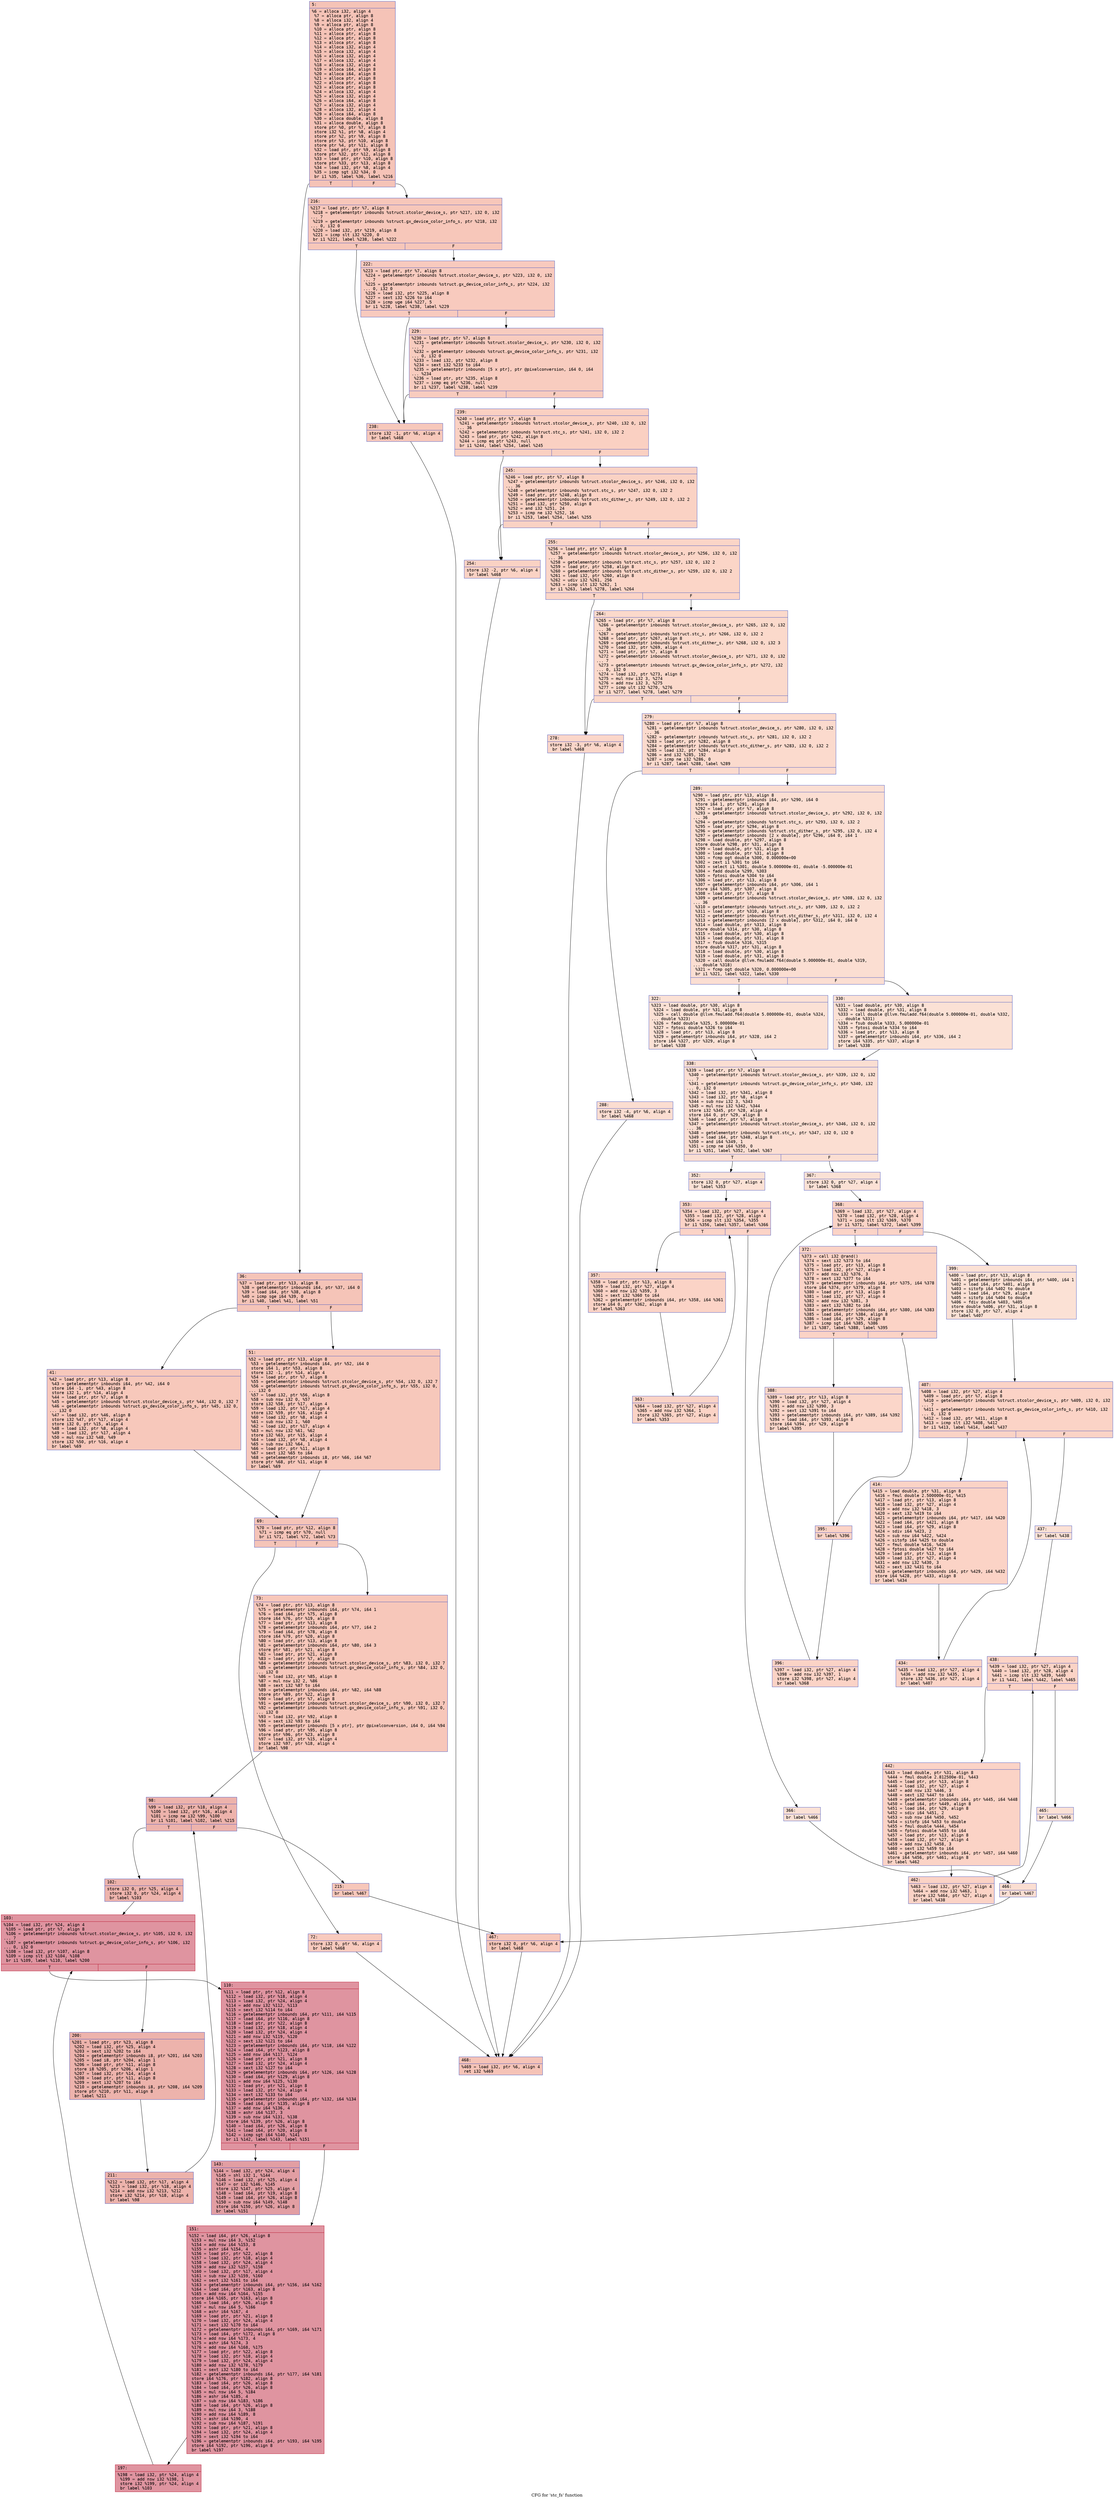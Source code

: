 digraph "CFG for 'stc_fs' function" {
	label="CFG for 'stc_fs' function";

	Node0x600000639e50 [shape=record,color="#3d50c3ff", style=filled, fillcolor="#e8765c70" fontname="Courier",label="{5:\l|  %6 = alloca i32, align 4\l  %7 = alloca ptr, align 8\l  %8 = alloca i32, align 4\l  %9 = alloca ptr, align 8\l  %10 = alloca ptr, align 8\l  %11 = alloca ptr, align 8\l  %12 = alloca ptr, align 8\l  %13 = alloca ptr, align 8\l  %14 = alloca i32, align 4\l  %15 = alloca i32, align 4\l  %16 = alloca i32, align 4\l  %17 = alloca i32, align 4\l  %18 = alloca i32, align 4\l  %19 = alloca i64, align 8\l  %20 = alloca i64, align 8\l  %21 = alloca ptr, align 8\l  %22 = alloca ptr, align 8\l  %23 = alloca ptr, align 8\l  %24 = alloca i32, align 4\l  %25 = alloca i32, align 4\l  %26 = alloca i64, align 8\l  %27 = alloca i32, align 4\l  %28 = alloca i32, align 4\l  %29 = alloca i64, align 8\l  %30 = alloca double, align 8\l  %31 = alloca double, align 8\l  store ptr %0, ptr %7, align 8\l  store i32 %1, ptr %8, align 4\l  store ptr %2, ptr %9, align 8\l  store ptr %3, ptr %10, align 8\l  store ptr %4, ptr %11, align 8\l  %32 = load ptr, ptr %9, align 8\l  store ptr %32, ptr %12, align 8\l  %33 = load ptr, ptr %10, align 8\l  store ptr %33, ptr %13, align 8\l  %34 = load i32, ptr %8, align 4\l  %35 = icmp sgt i32 %34, 0\l  br i1 %35, label %36, label %216\l|{<s0>T|<s1>F}}"];
	Node0x600000639e50:s0 -> Node0x600000639ef0[tooltip="5 -> 36\nProbability 62.50%" ];
	Node0x600000639e50:s1 -> Node0x60000063a3f0[tooltip="5 -> 216\nProbability 37.50%" ];
	Node0x600000639ef0 [shape=record,color="#3d50c3ff", style=filled, fillcolor="#e97a5f70" fontname="Courier",label="{36:\l|  %37 = load ptr, ptr %13, align 8\l  %38 = getelementptr inbounds i64, ptr %37, i64 0\l  %39 = load i64, ptr %38, align 8\l  %40 = icmp sge i64 %39, 0\l  br i1 %40, label %41, label %51\l|{<s0>T|<s1>F}}"];
	Node0x600000639ef0:s0 -> Node0x600000639f40[tooltip="36 -> 41\nProbability 50.00%" ];
	Node0x600000639ef0:s1 -> Node0x600000639f90[tooltip="36 -> 51\nProbability 50.00%" ];
	Node0x600000639f40 [shape=record,color="#3d50c3ff", style=filled, fillcolor="#ed836670" fontname="Courier",label="{41:\l|  %42 = load ptr, ptr %13, align 8\l  %43 = getelementptr inbounds i64, ptr %42, i64 0\l  store i64 -1, ptr %43, align 8\l  store i32 1, ptr %14, align 4\l  %44 = load ptr, ptr %7, align 8\l  %45 = getelementptr inbounds %struct.stcolor_device_s, ptr %44, i32 0, i32 7\l  %46 = getelementptr inbounds %struct.gx_device_color_info_s, ptr %45, i32 0,\l... i32 0\l  %47 = load i32, ptr %46, align 8\l  store i32 %47, ptr %17, align 4\l  store i32 0, ptr %15, align 4\l  %48 = load i32, ptr %8, align 4\l  %49 = load i32, ptr %17, align 4\l  %50 = mul nsw i32 %48, %49\l  store i32 %50, ptr %16, align 4\l  br label %69\l}"];
	Node0x600000639f40 -> Node0x600000639fe0[tooltip="41 -> 69\nProbability 100.00%" ];
	Node0x600000639f90 [shape=record,color="#3d50c3ff", style=filled, fillcolor="#ed836670" fontname="Courier",label="{51:\l|  %52 = load ptr, ptr %13, align 8\l  %53 = getelementptr inbounds i64, ptr %52, i64 0\l  store i64 1, ptr %53, align 8\l  store i32 -1, ptr %14, align 4\l  %54 = load ptr, ptr %7, align 8\l  %55 = getelementptr inbounds %struct.stcolor_device_s, ptr %54, i32 0, i32 7\l  %56 = getelementptr inbounds %struct.gx_device_color_info_s, ptr %55, i32 0,\l... i32 0\l  %57 = load i32, ptr %56, align 8\l  %58 = sub nsw i32 0, %57\l  store i32 %58, ptr %17, align 4\l  %59 = load i32, ptr %17, align 4\l  store i32 %59, ptr %16, align 4\l  %60 = load i32, ptr %8, align 4\l  %61 = sub nsw i32 1, %60\l  %62 = load i32, ptr %17, align 4\l  %63 = mul nsw i32 %61, %62\l  store i32 %63, ptr %15, align 4\l  %64 = load i32, ptr %8, align 4\l  %65 = sub nsw i32 %64, 1\l  %66 = load ptr, ptr %11, align 8\l  %67 = sext i32 %65 to i64\l  %68 = getelementptr inbounds i8, ptr %66, i64 %67\l  store ptr %68, ptr %11, align 8\l  br label %69\l}"];
	Node0x600000639f90 -> Node0x600000639fe0[tooltip="51 -> 69\nProbability 100.00%" ];
	Node0x600000639fe0 [shape=record,color="#3d50c3ff", style=filled, fillcolor="#e97a5f70" fontname="Courier",label="{69:\l|  %70 = load ptr, ptr %12, align 8\l  %71 = icmp eq ptr %70, null\l  br i1 %71, label %72, label %73\l|{<s0>T|<s1>F}}"];
	Node0x600000639fe0:s0 -> Node0x60000063a030[tooltip="69 -> 72\nProbability 37.50%" ];
	Node0x600000639fe0:s1 -> Node0x60000063a080[tooltip="69 -> 73\nProbability 62.50%" ];
	Node0x60000063a030 [shape=record,color="#3d50c3ff", style=filled, fillcolor="#ef886b70" fontname="Courier",label="{72:\l|  store i32 0, ptr %6, align 4\l  br label %468\l}"];
	Node0x60000063a030 -> Node0x60000063afd0[tooltip="72 -> 468\nProbability 100.00%" ];
	Node0x60000063a080 [shape=record,color="#3d50c3ff", style=filled, fillcolor="#ec7f6370" fontname="Courier",label="{73:\l|  %74 = load ptr, ptr %13, align 8\l  %75 = getelementptr inbounds i64, ptr %74, i64 1\l  %76 = load i64, ptr %75, align 8\l  store i64 %76, ptr %19, align 8\l  %77 = load ptr, ptr %13, align 8\l  %78 = getelementptr inbounds i64, ptr %77, i64 2\l  %79 = load i64, ptr %78, align 8\l  store i64 %79, ptr %20, align 8\l  %80 = load ptr, ptr %13, align 8\l  %81 = getelementptr inbounds i64, ptr %80, i64 3\l  store ptr %81, ptr %21, align 8\l  %82 = load ptr, ptr %21, align 8\l  %83 = load ptr, ptr %7, align 8\l  %84 = getelementptr inbounds %struct.stcolor_device_s, ptr %83, i32 0, i32 7\l  %85 = getelementptr inbounds %struct.gx_device_color_info_s, ptr %84, i32 0,\l... i32 0\l  %86 = load i32, ptr %85, align 8\l  %87 = mul nsw i32 2, %86\l  %88 = sext i32 %87 to i64\l  %89 = getelementptr inbounds i64, ptr %82, i64 %88\l  store ptr %89, ptr %22, align 8\l  %90 = load ptr, ptr %7, align 8\l  %91 = getelementptr inbounds %struct.stcolor_device_s, ptr %90, i32 0, i32 7\l  %92 = getelementptr inbounds %struct.gx_device_color_info_s, ptr %91, i32 0,\l... i32 0\l  %93 = load i32, ptr %92, align 8\l  %94 = sext i32 %93 to i64\l  %95 = getelementptr inbounds [5 x ptr], ptr @pixelconversion, i64 0, i64 %94\l  %96 = load ptr, ptr %95, align 8\l  store ptr %96, ptr %23, align 8\l  %97 = load i32, ptr %15, align 4\l  store i32 %97, ptr %18, align 4\l  br label %98\l}"];
	Node0x60000063a080 -> Node0x60000063a0d0[tooltip="73 -> 98\nProbability 100.00%" ];
	Node0x60000063a0d0 [shape=record,color="#3d50c3ff", style=filled, fillcolor="#d6524470" fontname="Courier",label="{98:\l|  %99 = load i32, ptr %18, align 4\l  %100 = load i32, ptr %16, align 4\l  %101 = icmp ne i32 %99, %100\l  br i1 %101, label %102, label %215\l|{<s0>T|<s1>F}}"];
	Node0x60000063a0d0:s0 -> Node0x60000063a120[tooltip="98 -> 102\nProbability 96.88%" ];
	Node0x60000063a0d0:s1 -> Node0x60000063a3a0[tooltip="98 -> 215\nProbability 3.12%" ];
	Node0x60000063a120 [shape=record,color="#3d50c3ff", style=filled, fillcolor="#d6524470" fontname="Courier",label="{102:\l|  store i32 0, ptr %25, align 4\l  store i32 0, ptr %24, align 4\l  br label %103\l}"];
	Node0x60000063a120 -> Node0x60000063a170[tooltip="102 -> 103\nProbability 100.00%" ];
	Node0x60000063a170 [shape=record,color="#b70d28ff", style=filled, fillcolor="#b70d2870" fontname="Courier",label="{103:\l|  %104 = load i32, ptr %24, align 4\l  %105 = load ptr, ptr %7, align 8\l  %106 = getelementptr inbounds %struct.stcolor_device_s, ptr %105, i32 0, i32\l... 7\l  %107 = getelementptr inbounds %struct.gx_device_color_info_s, ptr %106, i32\l... 0, i32 0\l  %108 = load i32, ptr %107, align 8\l  %109 = icmp slt i32 %104, %108\l  br i1 %109, label %110, label %200\l|{<s0>T|<s1>F}}"];
	Node0x60000063a170:s0 -> Node0x60000063a1c0[tooltip="103 -> 110\nProbability 96.88%" ];
	Node0x60000063a170:s1 -> Node0x60000063a300[tooltip="103 -> 200\nProbability 3.12%" ];
	Node0x60000063a1c0 [shape=record,color="#b70d28ff", style=filled, fillcolor="#b70d2870" fontname="Courier",label="{110:\l|  %111 = load ptr, ptr %12, align 8\l  %112 = load i32, ptr %18, align 4\l  %113 = load i32, ptr %24, align 4\l  %114 = add nsw i32 %112, %113\l  %115 = sext i32 %114 to i64\l  %116 = getelementptr inbounds i64, ptr %111, i64 %115\l  %117 = load i64, ptr %116, align 8\l  %118 = load ptr, ptr %22, align 8\l  %119 = load i32, ptr %18, align 4\l  %120 = load i32, ptr %24, align 4\l  %121 = add nsw i32 %119, %120\l  %122 = sext i32 %121 to i64\l  %123 = getelementptr inbounds i64, ptr %118, i64 %122\l  %124 = load i64, ptr %123, align 8\l  %125 = add nsw i64 %117, %124\l  %126 = load ptr, ptr %21, align 8\l  %127 = load i32, ptr %24, align 4\l  %128 = sext i32 %127 to i64\l  %129 = getelementptr inbounds i64, ptr %126, i64 %128\l  %130 = load i64, ptr %129, align 8\l  %131 = add nsw i64 %125, %130\l  %132 = load ptr, ptr %21, align 8\l  %133 = load i32, ptr %24, align 4\l  %134 = sext i32 %133 to i64\l  %135 = getelementptr inbounds i64, ptr %132, i64 %134\l  %136 = load i64, ptr %135, align 8\l  %137 = add nsw i64 %136, 4\l  %138 = ashr i64 %137, 3\l  %139 = sub nsw i64 %131, %138\l  store i64 %139, ptr %26, align 8\l  %140 = load i64, ptr %26, align 8\l  %141 = load i64, ptr %20, align 8\l  %142 = icmp sgt i64 %140, %141\l  br i1 %142, label %143, label %151\l|{<s0>T|<s1>F}}"];
	Node0x60000063a1c0:s0 -> Node0x60000063a210[tooltip="110 -> 143\nProbability 50.00%" ];
	Node0x60000063a1c0:s1 -> Node0x60000063a260[tooltip="110 -> 151\nProbability 50.00%" ];
	Node0x60000063a210 [shape=record,color="#3d50c3ff", style=filled, fillcolor="#be242e70" fontname="Courier",label="{143:\l|  %144 = load i32, ptr %24, align 4\l  %145 = shl i32 1, %144\l  %146 = load i32, ptr %25, align 4\l  %147 = or i32 %146, %145\l  store i32 %147, ptr %25, align 4\l  %148 = load i64, ptr %19, align 8\l  %149 = load i64, ptr %26, align 8\l  %150 = sub nsw i64 %149, %148\l  store i64 %150, ptr %26, align 8\l  br label %151\l}"];
	Node0x60000063a210 -> Node0x60000063a260[tooltip="143 -> 151\nProbability 100.00%" ];
	Node0x60000063a260 [shape=record,color="#b70d28ff", style=filled, fillcolor="#b70d2870" fontname="Courier",label="{151:\l|  %152 = load i64, ptr %26, align 8\l  %153 = mul nsw i64 3, %152\l  %154 = add nsw i64 %153, 8\l  %155 = ashr i64 %154, 4\l  %156 = load ptr, ptr %22, align 8\l  %157 = load i32, ptr %18, align 4\l  %158 = load i32, ptr %24, align 4\l  %159 = add nsw i32 %157, %158\l  %160 = load i32, ptr %17, align 4\l  %161 = sub nsw i32 %159, %160\l  %162 = sext i32 %161 to i64\l  %163 = getelementptr inbounds i64, ptr %156, i64 %162\l  %164 = load i64, ptr %163, align 8\l  %165 = add nsw i64 %164, %155\l  store i64 %165, ptr %163, align 8\l  %166 = load i64, ptr %26, align 8\l  %167 = mul nsw i64 5, %166\l  %168 = ashr i64 %167, 4\l  %169 = load ptr, ptr %21, align 8\l  %170 = load i32, ptr %24, align 4\l  %171 = sext i32 %170 to i64\l  %172 = getelementptr inbounds i64, ptr %169, i64 %171\l  %173 = load i64, ptr %172, align 8\l  %174 = add nsw i64 %173, 4\l  %175 = ashr i64 %174, 3\l  %176 = add nsw i64 %168, %175\l  %177 = load ptr, ptr %22, align 8\l  %178 = load i32, ptr %18, align 4\l  %179 = load i32, ptr %24, align 4\l  %180 = add nsw i32 %178, %179\l  %181 = sext i32 %180 to i64\l  %182 = getelementptr inbounds i64, ptr %177, i64 %181\l  store i64 %176, ptr %182, align 8\l  %183 = load i64, ptr %26, align 8\l  %184 = load i64, ptr %26, align 8\l  %185 = mul nsw i64 5, %184\l  %186 = ashr i64 %185, 4\l  %187 = sub nsw i64 %183, %186\l  %188 = load i64, ptr %26, align 8\l  %189 = mul nsw i64 3, %188\l  %190 = add nsw i64 %189, 8\l  %191 = ashr i64 %190, 4\l  %192 = sub nsw i64 %187, %191\l  %193 = load ptr, ptr %21, align 8\l  %194 = load i32, ptr %24, align 4\l  %195 = sext i32 %194 to i64\l  %196 = getelementptr inbounds i64, ptr %193, i64 %195\l  store i64 %192, ptr %196, align 8\l  br label %197\l}"];
	Node0x60000063a260 -> Node0x60000063a2b0[tooltip="151 -> 197\nProbability 100.00%" ];
	Node0x60000063a2b0 [shape=record,color="#b70d28ff", style=filled, fillcolor="#b70d2870" fontname="Courier",label="{197:\l|  %198 = load i32, ptr %24, align 4\l  %199 = add nsw i32 %198, 1\l  store i32 %199, ptr %24, align 4\l  br label %103\l}"];
	Node0x60000063a2b0 -> Node0x60000063a170[tooltip="197 -> 103\nProbability 100.00%" ];
	Node0x60000063a300 [shape=record,color="#3d50c3ff", style=filled, fillcolor="#d6524470" fontname="Courier",label="{200:\l|  %201 = load ptr, ptr %23, align 8\l  %202 = load i32, ptr %25, align 4\l  %203 = sext i32 %202 to i64\l  %204 = getelementptr inbounds i8, ptr %201, i64 %203\l  %205 = load i8, ptr %204, align 1\l  %206 = load ptr, ptr %11, align 8\l  store i8 %205, ptr %206, align 1\l  %207 = load i32, ptr %14, align 4\l  %208 = load ptr, ptr %11, align 8\l  %209 = sext i32 %207 to i64\l  %210 = getelementptr inbounds i8, ptr %208, i64 %209\l  store ptr %210, ptr %11, align 8\l  br label %211\l}"];
	Node0x60000063a300 -> Node0x60000063a350[tooltip="200 -> 211\nProbability 100.00%" ];
	Node0x60000063a350 [shape=record,color="#3d50c3ff", style=filled, fillcolor="#d6524470" fontname="Courier",label="{211:\l|  %212 = load i32, ptr %17, align 4\l  %213 = load i32, ptr %18, align 4\l  %214 = add nsw i32 %213, %212\l  store i32 %214, ptr %18, align 4\l  br label %98\l}"];
	Node0x60000063a350 -> Node0x60000063a0d0[tooltip="211 -> 98\nProbability 100.00%" ];
	Node0x60000063a3a0 [shape=record,color="#3d50c3ff", style=filled, fillcolor="#ec7f6370" fontname="Courier",label="{215:\l|  br label %467\l}"];
	Node0x60000063a3a0 -> Node0x60000063af80[tooltip="215 -> 467\nProbability 100.00%" ];
	Node0x60000063a3f0 [shape=record,color="#3d50c3ff", style=filled, fillcolor="#ec7f6370" fontname="Courier",label="{216:\l|  %217 = load ptr, ptr %7, align 8\l  %218 = getelementptr inbounds %struct.stcolor_device_s, ptr %217, i32 0, i32\l... 7\l  %219 = getelementptr inbounds %struct.gx_device_color_info_s, ptr %218, i32\l... 0, i32 0\l  %220 = load i32, ptr %219, align 8\l  %221 = icmp slt i32 %220, 0\l  br i1 %221, label %238, label %222\l|{<s0>T|<s1>F}}"];
	Node0x60000063a3f0:s0 -> Node0x60000063a4e0[tooltip="216 -> 238\nProbability 37.50%" ];
	Node0x60000063a3f0:s1 -> Node0x60000063a440[tooltip="216 -> 222\nProbability 62.50%" ];
	Node0x60000063a440 [shape=record,color="#3d50c3ff", style=filled, fillcolor="#ef886b70" fontname="Courier",label="{222:\l|  %223 = load ptr, ptr %7, align 8\l  %224 = getelementptr inbounds %struct.stcolor_device_s, ptr %223, i32 0, i32\l... 7\l  %225 = getelementptr inbounds %struct.gx_device_color_info_s, ptr %224, i32\l... 0, i32 0\l  %226 = load i32, ptr %225, align 8\l  %227 = sext i32 %226 to i64\l  %228 = icmp uge i64 %227, 5\l  br i1 %228, label %238, label %229\l|{<s0>T|<s1>F}}"];
	Node0x60000063a440:s0 -> Node0x60000063a4e0[tooltip="222 -> 238\nProbability 50.00%" ];
	Node0x60000063a440:s1 -> Node0x60000063a490[tooltip="222 -> 229\nProbability 50.00%" ];
	Node0x60000063a490 [shape=record,color="#3d50c3ff", style=filled, fillcolor="#f08b6e70" fontname="Courier",label="{229:\l|  %230 = load ptr, ptr %7, align 8\l  %231 = getelementptr inbounds %struct.stcolor_device_s, ptr %230, i32 0, i32\l... 7\l  %232 = getelementptr inbounds %struct.gx_device_color_info_s, ptr %231, i32\l... 0, i32 0\l  %233 = load i32, ptr %232, align 8\l  %234 = sext i32 %233 to i64\l  %235 = getelementptr inbounds [5 x ptr], ptr @pixelconversion, i64 0, i64\l... %234\l  %236 = load ptr, ptr %235, align 8\l  %237 = icmp eq ptr %236, null\l  br i1 %237, label %238, label %239\l|{<s0>T|<s1>F}}"];
	Node0x60000063a490:s0 -> Node0x60000063a4e0[tooltip="229 -> 238\nProbability 37.50%" ];
	Node0x60000063a490:s1 -> Node0x60000063a530[tooltip="229 -> 239\nProbability 62.50%" ];
	Node0x60000063a4e0 [shape=record,color="#3d50c3ff", style=filled, fillcolor="#ed836670" fontname="Courier",label="{238:\l|  store i32 -1, ptr %6, align 4\l  br label %468\l}"];
	Node0x60000063a4e0 -> Node0x60000063afd0[tooltip="238 -> 468\nProbability 100.00%" ];
	Node0x60000063a530 [shape=record,color="#3d50c3ff", style=filled, fillcolor="#f3947570" fontname="Courier",label="{239:\l|  %240 = load ptr, ptr %7, align 8\l  %241 = getelementptr inbounds %struct.stcolor_device_s, ptr %240, i32 0, i32\l... 36\l  %242 = getelementptr inbounds %struct.stc_s, ptr %241, i32 0, i32 2\l  %243 = load ptr, ptr %242, align 8\l  %244 = icmp eq ptr %243, null\l  br i1 %244, label %254, label %245\l|{<s0>T|<s1>F}}"];
	Node0x60000063a530:s0 -> Node0x60000063a5d0[tooltip="239 -> 254\nProbability 37.50%" ];
	Node0x60000063a530:s1 -> Node0x60000063a580[tooltip="239 -> 245\nProbability 62.50%" ];
	Node0x60000063a580 [shape=record,color="#3d50c3ff", style=filled, fillcolor="#f4987a70" fontname="Courier",label="{245:\l|  %246 = load ptr, ptr %7, align 8\l  %247 = getelementptr inbounds %struct.stcolor_device_s, ptr %246, i32 0, i32\l... 36\l  %248 = getelementptr inbounds %struct.stc_s, ptr %247, i32 0, i32 2\l  %249 = load ptr, ptr %248, align 8\l  %250 = getelementptr inbounds %struct.stc_dither_s, ptr %249, i32 0, i32 2\l  %251 = load i32, ptr %250, align 8\l  %252 = and i32 %251, 24\l  %253 = icmp ne i32 %252, 16\l  br i1 %253, label %254, label %255\l|{<s0>T|<s1>F}}"];
	Node0x60000063a580:s0 -> Node0x60000063a5d0[tooltip="245 -> 254\nProbability 50.00%" ];
	Node0x60000063a580:s1 -> Node0x60000063a620[tooltip="245 -> 255\nProbability 50.00%" ];
	Node0x60000063a5d0 [shape=record,color="#3d50c3ff", style=filled, fillcolor="#f4987a70" fontname="Courier",label="{254:\l|  store i32 -2, ptr %6, align 4\l  br label %468\l}"];
	Node0x60000063a5d0 -> Node0x60000063afd0[tooltip="254 -> 468\nProbability 100.00%" ];
	Node0x60000063a620 [shape=record,color="#3d50c3ff", style=filled, fillcolor="#f5a08170" fontname="Courier",label="{255:\l|  %256 = load ptr, ptr %7, align 8\l  %257 = getelementptr inbounds %struct.stcolor_device_s, ptr %256, i32 0, i32\l... 36\l  %258 = getelementptr inbounds %struct.stc_s, ptr %257, i32 0, i32 2\l  %259 = load ptr, ptr %258, align 8\l  %260 = getelementptr inbounds %struct.stc_dither_s, ptr %259, i32 0, i32 2\l  %261 = load i32, ptr %260, align 8\l  %262 = udiv i32 %261, 256\l  %263 = icmp ult i32 %262, 1\l  br i1 %263, label %278, label %264\l|{<s0>T|<s1>F}}"];
	Node0x60000063a620:s0 -> Node0x60000063a6c0[tooltip="255 -> 278\nProbability 50.00%" ];
	Node0x60000063a620:s1 -> Node0x60000063a670[tooltip="255 -> 264\nProbability 50.00%" ];
	Node0x60000063a670 [shape=record,color="#3d50c3ff", style=filled, fillcolor="#f7a88970" fontname="Courier",label="{264:\l|  %265 = load ptr, ptr %7, align 8\l  %266 = getelementptr inbounds %struct.stcolor_device_s, ptr %265, i32 0, i32\l... 36\l  %267 = getelementptr inbounds %struct.stc_s, ptr %266, i32 0, i32 2\l  %268 = load ptr, ptr %267, align 8\l  %269 = getelementptr inbounds %struct.stc_dither_s, ptr %268, i32 0, i32 3\l  %270 = load i32, ptr %269, align 4\l  %271 = load ptr, ptr %7, align 8\l  %272 = getelementptr inbounds %struct.stcolor_device_s, ptr %271, i32 0, i32\l... 7\l  %273 = getelementptr inbounds %struct.gx_device_color_info_s, ptr %272, i32\l... 0, i32 0\l  %274 = load i32, ptr %273, align 8\l  %275 = mul nsw i32 3, %274\l  %276 = add nsw i32 3, %275\l  %277 = icmp ult i32 %270, %276\l  br i1 %277, label %278, label %279\l|{<s0>T|<s1>F}}"];
	Node0x60000063a670:s0 -> Node0x60000063a6c0[tooltip="264 -> 278\nProbability 50.00%" ];
	Node0x60000063a670:s1 -> Node0x60000063a710[tooltip="264 -> 279\nProbability 50.00%" ];
	Node0x60000063a6c0 [shape=record,color="#3d50c3ff", style=filled, fillcolor="#f6a38570" fontname="Courier",label="{278:\l|  store i32 -3, ptr %6, align 4\l  br label %468\l}"];
	Node0x60000063a6c0 -> Node0x60000063afd0[tooltip="278 -> 468\nProbability 100.00%" ];
	Node0x60000063a710 [shape=record,color="#3d50c3ff", style=filled, fillcolor="#f7ac8e70" fontname="Courier",label="{279:\l|  %280 = load ptr, ptr %7, align 8\l  %281 = getelementptr inbounds %struct.stcolor_device_s, ptr %280, i32 0, i32\l... 36\l  %282 = getelementptr inbounds %struct.stc_s, ptr %281, i32 0, i32 2\l  %283 = load ptr, ptr %282, align 8\l  %284 = getelementptr inbounds %struct.stc_dither_s, ptr %283, i32 0, i32 2\l  %285 = load i32, ptr %284, align 8\l  %286 = and i32 %285, 192\l  %287 = icmp ne i32 %286, 0\l  br i1 %287, label %288, label %289\l|{<s0>T|<s1>F}}"];
	Node0x60000063a710:s0 -> Node0x60000063a760[tooltip="279 -> 288\nProbability 62.50%" ];
	Node0x60000063a710:s1 -> Node0x60000063a7b0[tooltip="279 -> 289\nProbability 37.50%" ];
	Node0x60000063a760 [shape=record,color="#3d50c3ff", style=filled, fillcolor="#f7b39670" fontname="Courier",label="{288:\l|  store i32 -4, ptr %6, align 4\l  br label %468\l}"];
	Node0x60000063a760 -> Node0x60000063afd0[tooltip="288 -> 468\nProbability 100.00%" ];
	Node0x60000063a7b0 [shape=record,color="#3d50c3ff", style=filled, fillcolor="#f7b59970" fontname="Courier",label="{289:\l|  %290 = load ptr, ptr %13, align 8\l  %291 = getelementptr inbounds i64, ptr %290, i64 0\l  store i64 1, ptr %291, align 8\l  %292 = load ptr, ptr %7, align 8\l  %293 = getelementptr inbounds %struct.stcolor_device_s, ptr %292, i32 0, i32\l... 36\l  %294 = getelementptr inbounds %struct.stc_s, ptr %293, i32 0, i32 2\l  %295 = load ptr, ptr %294, align 8\l  %296 = getelementptr inbounds %struct.stc_dither_s, ptr %295, i32 0, i32 4\l  %297 = getelementptr inbounds [2 x double], ptr %296, i64 0, i64 1\l  %298 = load double, ptr %297, align 8\l  store double %298, ptr %31, align 8\l  %299 = load double, ptr %31, align 8\l  %300 = load double, ptr %31, align 8\l  %301 = fcmp ogt double %300, 0.000000e+00\l  %302 = zext i1 %301 to i64\l  %303 = select i1 %301, double 5.000000e-01, double -5.000000e-01\l  %304 = fadd double %299, %303\l  %305 = fptosi double %304 to i64\l  %306 = load ptr, ptr %13, align 8\l  %307 = getelementptr inbounds i64, ptr %306, i64 1\l  store i64 %305, ptr %307, align 8\l  %308 = load ptr, ptr %7, align 8\l  %309 = getelementptr inbounds %struct.stcolor_device_s, ptr %308, i32 0, i32\l... 36\l  %310 = getelementptr inbounds %struct.stc_s, ptr %309, i32 0, i32 2\l  %311 = load ptr, ptr %310, align 8\l  %312 = getelementptr inbounds %struct.stc_dither_s, ptr %311, i32 0, i32 4\l  %313 = getelementptr inbounds [2 x double], ptr %312, i64 0, i64 0\l  %314 = load double, ptr %313, align 8\l  store double %314, ptr %30, align 8\l  %315 = load double, ptr %30, align 8\l  %316 = load double, ptr %31, align 8\l  %317 = fsub double %316, %315\l  store double %317, ptr %31, align 8\l  %318 = load double, ptr %30, align 8\l  %319 = load double, ptr %31, align 8\l  %320 = call double @llvm.fmuladd.f64(double 5.000000e-01, double %319,\l... double %318)\l  %321 = fcmp ogt double %320, 0.000000e+00\l  br i1 %321, label %322, label %330\l|{<s0>T|<s1>F}}"];
	Node0x60000063a7b0:s0 -> Node0x60000063a800[tooltip="289 -> 322\nProbability 50.00%" ];
	Node0x60000063a7b0:s1 -> Node0x60000063a850[tooltip="289 -> 330\nProbability 50.00%" ];
	Node0x60000063a800 [shape=record,color="#3d50c3ff", style=filled, fillcolor="#f7bca170" fontname="Courier",label="{322:\l|  %323 = load double, ptr %30, align 8\l  %324 = load double, ptr %31, align 8\l  %325 = call double @llvm.fmuladd.f64(double 5.000000e-01, double %324,\l... double %323)\l  %326 = fadd double %325, 5.000000e-01\l  %327 = fptosi double %326 to i64\l  %328 = load ptr, ptr %13, align 8\l  %329 = getelementptr inbounds i64, ptr %328, i64 2\l  store i64 %327, ptr %329, align 8\l  br label %338\l}"];
	Node0x60000063a800 -> Node0x60000063a8a0[tooltip="322 -> 338\nProbability 100.00%" ];
	Node0x60000063a850 [shape=record,color="#3d50c3ff", style=filled, fillcolor="#f7bca170" fontname="Courier",label="{330:\l|  %331 = load double, ptr %30, align 8\l  %332 = load double, ptr %31, align 8\l  %333 = call double @llvm.fmuladd.f64(double 5.000000e-01, double %332,\l... double %331)\l  %334 = fsub double %333, 5.000000e-01\l  %335 = fptosi double %334 to i64\l  %336 = load ptr, ptr %13, align 8\l  %337 = getelementptr inbounds i64, ptr %336, i64 2\l  store i64 %335, ptr %337, align 8\l  br label %338\l}"];
	Node0x60000063a850 -> Node0x60000063a8a0[tooltip="330 -> 338\nProbability 100.00%" ];
	Node0x60000063a8a0 [shape=record,color="#3d50c3ff", style=filled, fillcolor="#f7b59970" fontname="Courier",label="{338:\l|  %339 = load ptr, ptr %7, align 8\l  %340 = getelementptr inbounds %struct.stcolor_device_s, ptr %339, i32 0, i32\l... 7\l  %341 = getelementptr inbounds %struct.gx_device_color_info_s, ptr %340, i32\l... 0, i32 0\l  %342 = load i32, ptr %341, align 8\l  %343 = load i32, ptr %8, align 4\l  %344 = sub nsw i32 3, %343\l  %345 = mul nsw i32 %342, %344\l  store i32 %345, ptr %28, align 4\l  store i64 0, ptr %29, align 8\l  %346 = load ptr, ptr %7, align 8\l  %347 = getelementptr inbounds %struct.stcolor_device_s, ptr %346, i32 0, i32\l... 36\l  %348 = getelementptr inbounds %struct.stc_s, ptr %347, i32 0, i32 0\l  %349 = load i64, ptr %348, align 8\l  %350 = and i64 %349, 1\l  %351 = icmp ne i64 %350, 0\l  br i1 %351, label %352, label %367\l|{<s0>T|<s1>F}}"];
	Node0x60000063a8a0:s0 -> Node0x60000063a8f0[tooltip="338 -> 352\nProbability 50.00%" ];
	Node0x60000063a8a0:s1 -> Node0x60000063aa80[tooltip="338 -> 367\nProbability 50.00%" ];
	Node0x60000063a8f0 [shape=record,color="#3d50c3ff", style=filled, fillcolor="#f7bca170" fontname="Courier",label="{352:\l|  store i32 0, ptr %27, align 4\l  br label %353\l}"];
	Node0x60000063a8f0 -> Node0x60000063a940[tooltip="352 -> 353\nProbability 100.00%" ];
	Node0x60000063a940 [shape=record,color="#3d50c3ff", style=filled, fillcolor="#f59c7d70" fontname="Courier",label="{353:\l|  %354 = load i32, ptr %27, align 4\l  %355 = load i32, ptr %28, align 4\l  %356 = icmp slt i32 %354, %355\l  br i1 %356, label %357, label %366\l|{<s0>T|<s1>F}}"];
	Node0x60000063a940:s0 -> Node0x60000063a990[tooltip="353 -> 357\nProbability 96.88%" ];
	Node0x60000063a940:s1 -> Node0x60000063aa30[tooltip="353 -> 366\nProbability 3.12%" ];
	Node0x60000063a990 [shape=record,color="#3d50c3ff", style=filled, fillcolor="#f59c7d70" fontname="Courier",label="{357:\l|  %358 = load ptr, ptr %13, align 8\l  %359 = load i32, ptr %27, align 4\l  %360 = add nsw i32 %359, 3\l  %361 = sext i32 %360 to i64\l  %362 = getelementptr inbounds i64, ptr %358, i64 %361\l  store i64 0, ptr %362, align 8\l  br label %363\l}"];
	Node0x60000063a990 -> Node0x60000063a9e0[tooltip="357 -> 363\nProbability 100.00%" ];
	Node0x60000063a9e0 [shape=record,color="#3d50c3ff", style=filled, fillcolor="#f59c7d70" fontname="Courier",label="{363:\l|  %364 = load i32, ptr %27, align 4\l  %365 = add nsw i32 %364, 1\l  store i32 %365, ptr %27, align 4\l  br label %353\l}"];
	Node0x60000063a9e0 -> Node0x60000063a940[tooltip="363 -> 353\nProbability 100.00%" ];
	Node0x60000063aa30 [shape=record,color="#3d50c3ff", style=filled, fillcolor="#f7bca170" fontname="Courier",label="{366:\l|  br label %466\l}"];
	Node0x60000063aa30 -> Node0x60000063af30[tooltip="366 -> 466\nProbability 100.00%" ];
	Node0x60000063aa80 [shape=record,color="#3d50c3ff", style=filled, fillcolor="#f7bca170" fontname="Courier",label="{367:\l|  store i32 0, ptr %27, align 4\l  br label %368\l}"];
	Node0x60000063aa80 -> Node0x60000063aad0[tooltip="367 -> 368\nProbability 100.00%" ];
	Node0x60000063aad0 [shape=record,color="#3d50c3ff", style=filled, fillcolor="#f59c7d70" fontname="Courier",label="{368:\l|  %369 = load i32, ptr %27, align 4\l  %370 = load i32, ptr %28, align 4\l  %371 = icmp slt i32 %369, %370\l  br i1 %371, label %372, label %399\l|{<s0>T|<s1>F}}"];
	Node0x60000063aad0:s0 -> Node0x60000063ab20[tooltip="368 -> 372\nProbability 96.88%" ];
	Node0x60000063aad0:s1 -> Node0x60000063ac60[tooltip="368 -> 399\nProbability 3.12%" ];
	Node0x60000063ab20 [shape=record,color="#3d50c3ff", style=filled, fillcolor="#f59c7d70" fontname="Courier",label="{372:\l|  %373 = call i32 @rand()\l  %374 = sext i32 %373 to i64\l  %375 = load ptr, ptr %13, align 8\l  %376 = load i32, ptr %27, align 4\l  %377 = add nsw i32 %376, 3\l  %378 = sext i32 %377 to i64\l  %379 = getelementptr inbounds i64, ptr %375, i64 %378\l  store i64 %374, ptr %379, align 8\l  %380 = load ptr, ptr %13, align 8\l  %381 = load i32, ptr %27, align 4\l  %382 = add nsw i32 %381, 3\l  %383 = sext i32 %382 to i64\l  %384 = getelementptr inbounds i64, ptr %380, i64 %383\l  %385 = load i64, ptr %384, align 8\l  %386 = load i64, ptr %29, align 8\l  %387 = icmp sgt i64 %385, %386\l  br i1 %387, label %388, label %395\l|{<s0>T|<s1>F}}"];
	Node0x60000063ab20:s0 -> Node0x60000063ab70[tooltip="372 -> 388\nProbability 50.00%" ];
	Node0x60000063ab20:s1 -> Node0x60000063abc0[tooltip="372 -> 395\nProbability 50.00%" ];
	Node0x60000063ab70 [shape=record,color="#3d50c3ff", style=filled, fillcolor="#f6a38570" fontname="Courier",label="{388:\l|  %389 = load ptr, ptr %13, align 8\l  %390 = load i32, ptr %27, align 4\l  %391 = add nsw i32 %390, 3\l  %392 = sext i32 %391 to i64\l  %393 = getelementptr inbounds i64, ptr %389, i64 %392\l  %394 = load i64, ptr %393, align 8\l  store i64 %394, ptr %29, align 8\l  br label %395\l}"];
	Node0x60000063ab70 -> Node0x60000063abc0[tooltip="388 -> 395\nProbability 100.00%" ];
	Node0x60000063abc0 [shape=record,color="#3d50c3ff", style=filled, fillcolor="#f59c7d70" fontname="Courier",label="{395:\l|  br label %396\l}"];
	Node0x60000063abc0 -> Node0x60000063ac10[tooltip="395 -> 396\nProbability 100.00%" ];
	Node0x60000063ac10 [shape=record,color="#3d50c3ff", style=filled, fillcolor="#f59c7d70" fontname="Courier",label="{396:\l|  %397 = load i32, ptr %27, align 4\l  %398 = add nsw i32 %397, 1\l  store i32 %398, ptr %27, align 4\l  br label %368\l}"];
	Node0x60000063ac10 -> Node0x60000063aad0[tooltip="396 -> 368\nProbability 100.00%" ];
	Node0x60000063ac60 [shape=record,color="#3d50c3ff", style=filled, fillcolor="#f7bca170" fontname="Courier",label="{399:\l|  %400 = load ptr, ptr %13, align 8\l  %401 = getelementptr inbounds i64, ptr %400, i64 1\l  %402 = load i64, ptr %401, align 8\l  %403 = sitofp i64 %402 to double\l  %404 = load i64, ptr %29, align 8\l  %405 = sitofp i64 %404 to double\l  %406 = fdiv double %403, %405\l  store double %406, ptr %31, align 8\l  store i32 0, ptr %27, align 4\l  br label %407\l}"];
	Node0x60000063ac60 -> Node0x60000063acb0[tooltip="399 -> 407\nProbability 100.00%" ];
	Node0x60000063acb0 [shape=record,color="#3d50c3ff", style=filled, fillcolor="#f59c7d70" fontname="Courier",label="{407:\l|  %408 = load i32, ptr %27, align 4\l  %409 = load ptr, ptr %7, align 8\l  %410 = getelementptr inbounds %struct.stcolor_device_s, ptr %409, i32 0, i32\l... 7\l  %411 = getelementptr inbounds %struct.gx_device_color_info_s, ptr %410, i32\l... 0, i32 0\l  %412 = load i32, ptr %411, align 8\l  %413 = icmp slt i32 %408, %412\l  br i1 %413, label %414, label %437\l|{<s0>T|<s1>F}}"];
	Node0x60000063acb0:s0 -> Node0x60000063ad00[tooltip="407 -> 414\nProbability 96.88%" ];
	Node0x60000063acb0:s1 -> Node0x60000063ada0[tooltip="407 -> 437\nProbability 3.12%" ];
	Node0x60000063ad00 [shape=record,color="#3d50c3ff", style=filled, fillcolor="#f59c7d70" fontname="Courier",label="{414:\l|  %415 = load double, ptr %31, align 8\l  %416 = fmul double 2.500000e-01, %415\l  %417 = load ptr, ptr %13, align 8\l  %418 = load i32, ptr %27, align 4\l  %419 = add nsw i32 %418, 3\l  %420 = sext i32 %419 to i64\l  %421 = getelementptr inbounds i64, ptr %417, i64 %420\l  %422 = load i64, ptr %421, align 8\l  %423 = load i64, ptr %29, align 8\l  %424 = sdiv i64 %423, 2\l  %425 = sub nsw i64 %422, %424\l  %426 = sitofp i64 %425 to double\l  %427 = fmul double %416, %426\l  %428 = fptosi double %427 to i64\l  %429 = load ptr, ptr %13, align 8\l  %430 = load i32, ptr %27, align 4\l  %431 = add nsw i32 %430, 3\l  %432 = sext i32 %431 to i64\l  %433 = getelementptr inbounds i64, ptr %429, i64 %432\l  store i64 %428, ptr %433, align 8\l  br label %434\l}"];
	Node0x60000063ad00 -> Node0x60000063ad50[tooltip="414 -> 434\nProbability 100.00%" ];
	Node0x60000063ad50 [shape=record,color="#3d50c3ff", style=filled, fillcolor="#f59c7d70" fontname="Courier",label="{434:\l|  %435 = load i32, ptr %27, align 4\l  %436 = add nsw i32 %435, 1\l  store i32 %436, ptr %27, align 4\l  br label %407\l}"];
	Node0x60000063ad50 -> Node0x60000063acb0[tooltip="434 -> 407\nProbability 100.00%" ];
	Node0x60000063ada0 [shape=record,color="#3d50c3ff", style=filled, fillcolor="#f7bca170" fontname="Courier",label="{437:\l|  br label %438\l}"];
	Node0x60000063ada0 -> Node0x60000063adf0[tooltip="437 -> 438\nProbability 100.00%" ];
	Node0x60000063adf0 [shape=record,color="#3d50c3ff", style=filled, fillcolor="#f59c7d70" fontname="Courier",label="{438:\l|  %439 = load i32, ptr %27, align 4\l  %440 = load i32, ptr %28, align 4\l  %441 = icmp slt i32 %439, %440\l  br i1 %441, label %442, label %465\l|{<s0>T|<s1>F}}"];
	Node0x60000063adf0:s0 -> Node0x60000063ae40[tooltip="438 -> 442\nProbability 96.88%" ];
	Node0x60000063adf0:s1 -> Node0x60000063aee0[tooltip="438 -> 465\nProbability 3.12%" ];
	Node0x60000063ae40 [shape=record,color="#3d50c3ff", style=filled, fillcolor="#f59c7d70" fontname="Courier",label="{442:\l|  %443 = load double, ptr %31, align 8\l  %444 = fmul double 2.812500e-01, %443\l  %445 = load ptr, ptr %13, align 8\l  %446 = load i32, ptr %27, align 4\l  %447 = add nsw i32 %446, 3\l  %448 = sext i32 %447 to i64\l  %449 = getelementptr inbounds i64, ptr %445, i64 %448\l  %450 = load i64, ptr %449, align 8\l  %451 = load i64, ptr %29, align 8\l  %452 = sdiv i64 %451, 2\l  %453 = sub nsw i64 %450, %452\l  %454 = sitofp i64 %453 to double\l  %455 = fmul double %444, %454\l  %456 = fptosi double %455 to i64\l  %457 = load ptr, ptr %13, align 8\l  %458 = load i32, ptr %27, align 4\l  %459 = add nsw i32 %458, 3\l  %460 = sext i32 %459 to i64\l  %461 = getelementptr inbounds i64, ptr %457, i64 %460\l  store i64 %456, ptr %461, align 8\l  br label %462\l}"];
	Node0x60000063ae40 -> Node0x60000063ae90[tooltip="442 -> 462\nProbability 100.00%" ];
	Node0x60000063ae90 [shape=record,color="#3d50c3ff", style=filled, fillcolor="#f59c7d70" fontname="Courier",label="{462:\l|  %463 = load i32, ptr %27, align 4\l  %464 = add nsw i32 %463, 1\l  store i32 %464, ptr %27, align 4\l  br label %438\l}"];
	Node0x60000063ae90 -> Node0x60000063adf0[tooltip="462 -> 438\nProbability 100.00%" ];
	Node0x60000063aee0 [shape=record,color="#3d50c3ff", style=filled, fillcolor="#f7bca170" fontname="Courier",label="{465:\l|  br label %466\l}"];
	Node0x60000063aee0 -> Node0x60000063af30[tooltip="465 -> 466\nProbability 100.00%" ];
	Node0x60000063af30 [shape=record,color="#3d50c3ff", style=filled, fillcolor="#f7b59970" fontname="Courier",label="{466:\l|  br label %467\l}"];
	Node0x60000063af30 -> Node0x60000063af80[tooltip="466 -> 467\nProbability 100.00%" ];
	Node0x60000063af80 [shape=record,color="#3d50c3ff", style=filled, fillcolor="#ec7f6370" fontname="Courier",label="{467:\l|  store i32 0, ptr %6, align 4\l  br label %468\l}"];
	Node0x60000063af80 -> Node0x60000063afd0[tooltip="467 -> 468\nProbability 100.00%" ];
	Node0x60000063afd0 [shape=record,color="#3d50c3ff", style=filled, fillcolor="#e8765c70" fontname="Courier",label="{468:\l|  %469 = load i32, ptr %6, align 4\l  ret i32 %469\l}"];
}
